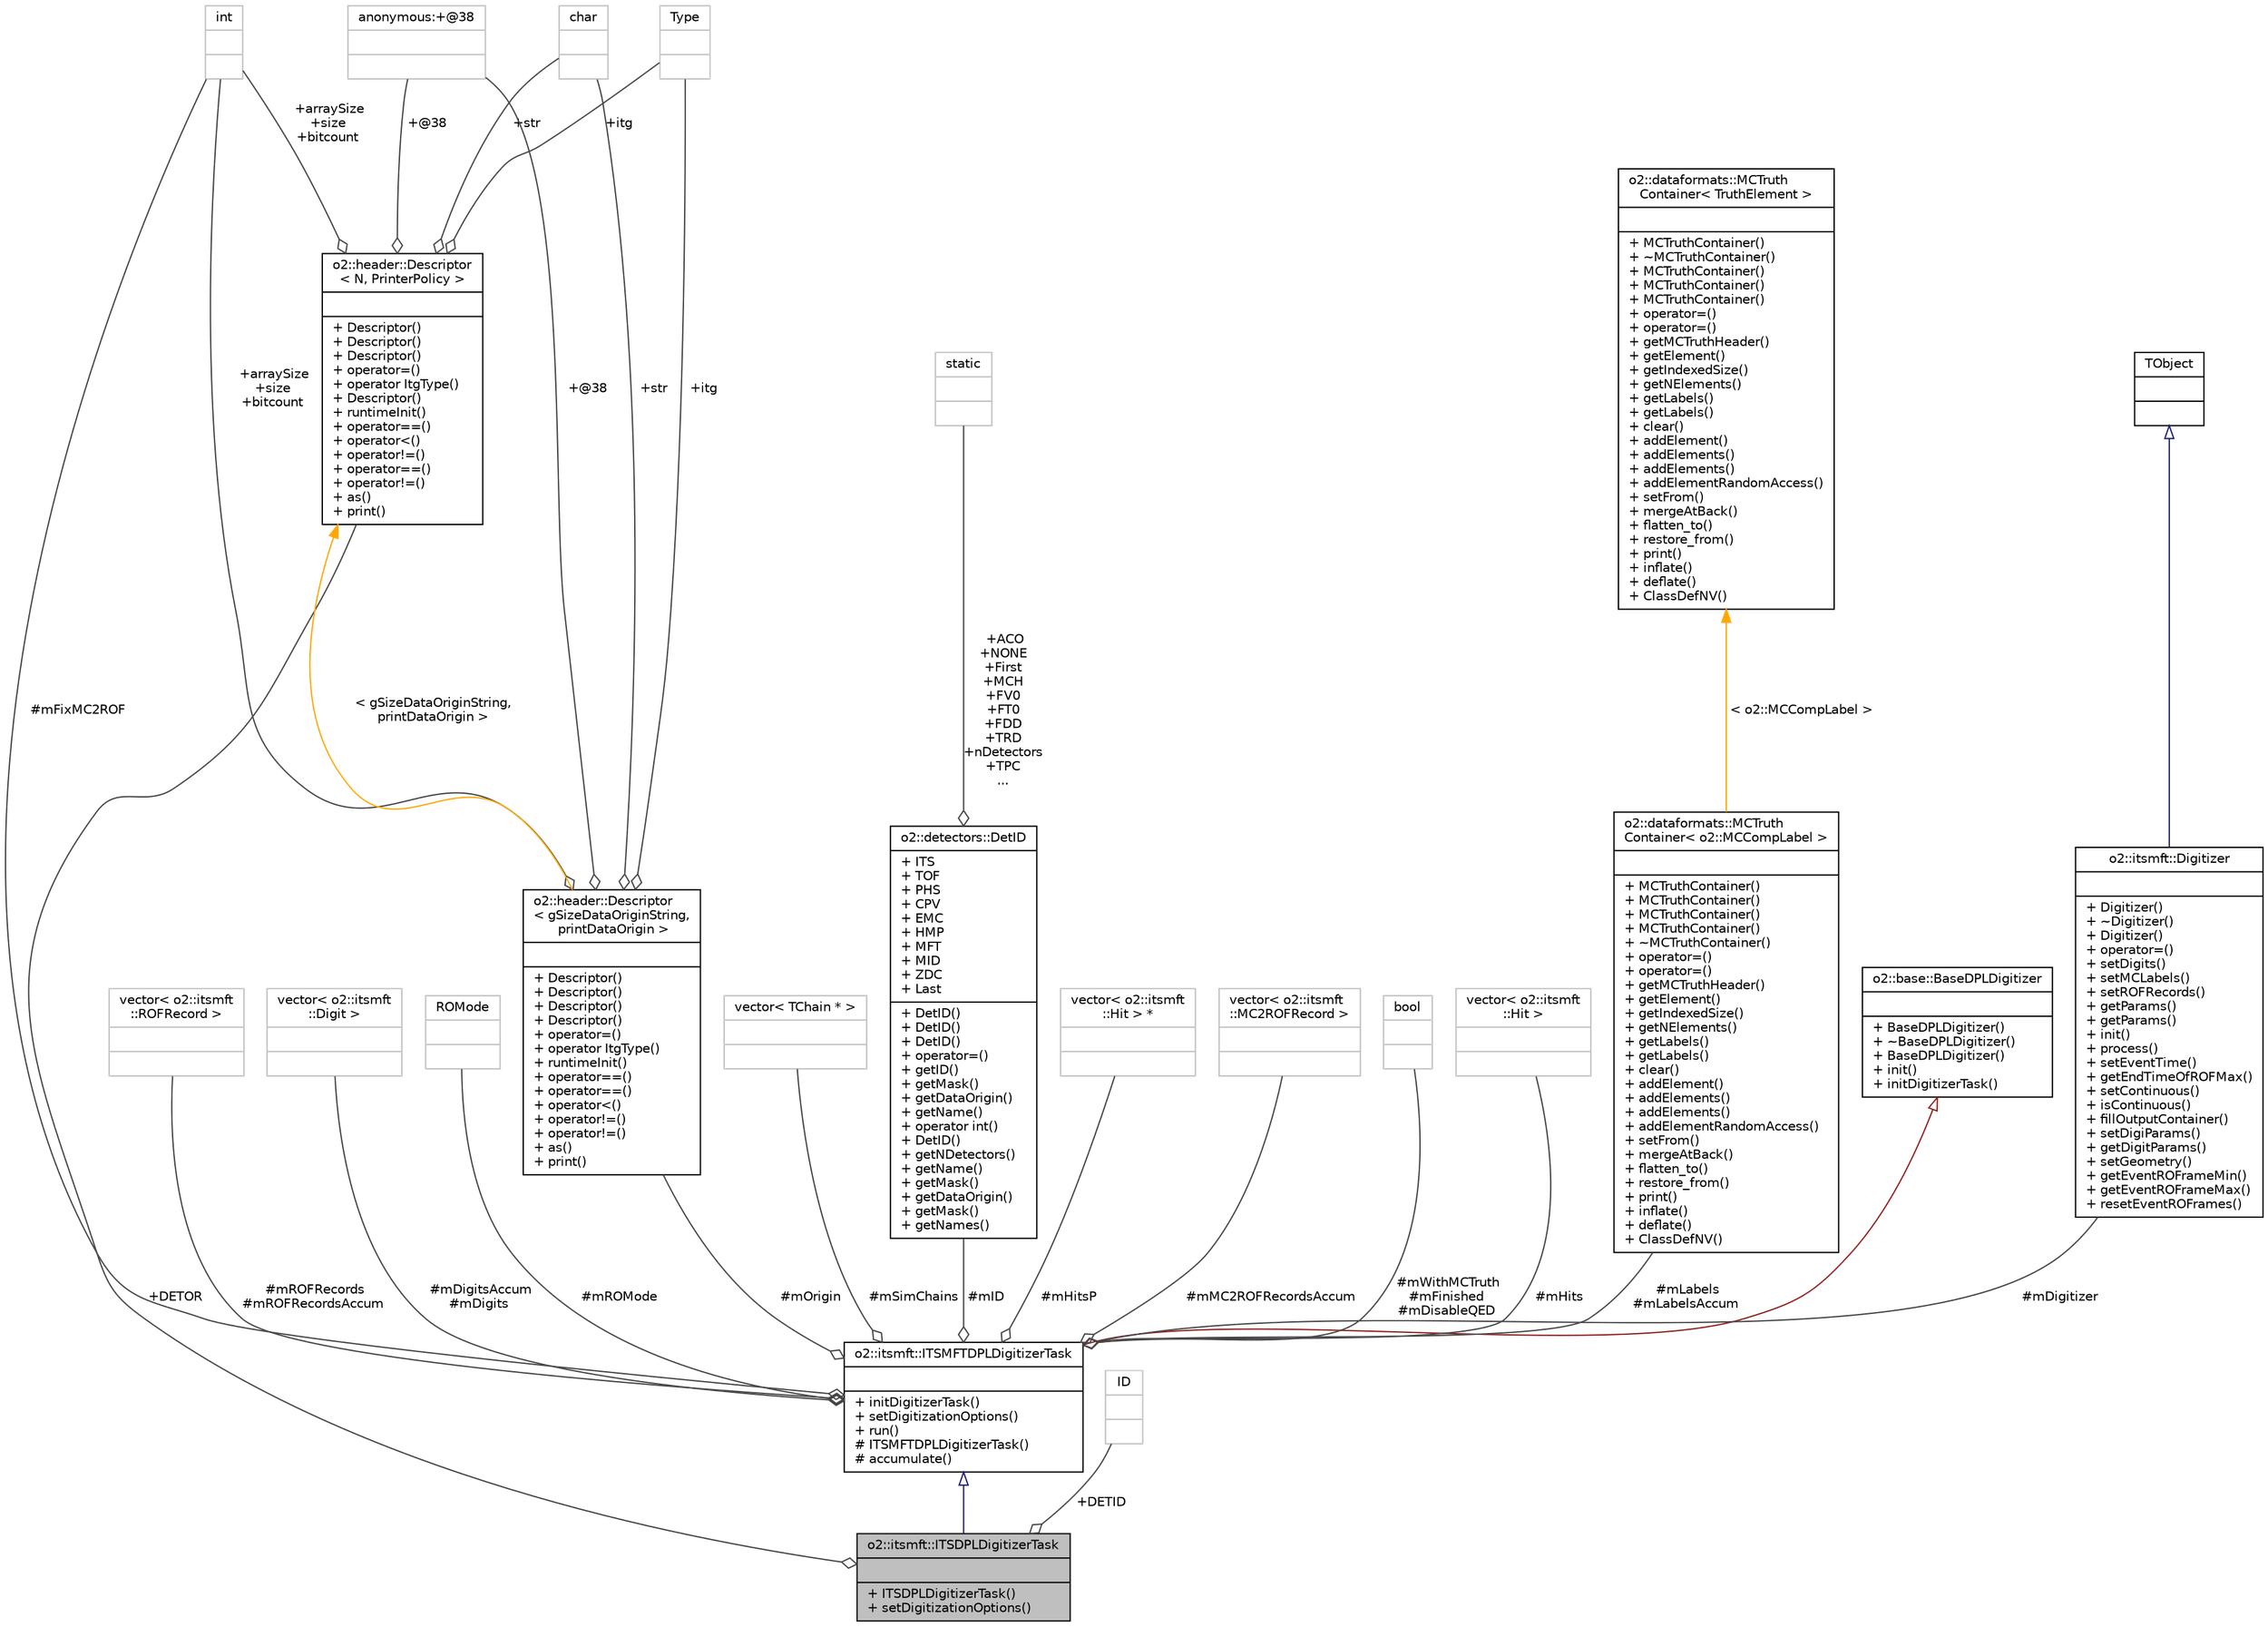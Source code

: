 digraph "o2::itsmft::ITSDPLDigitizerTask"
{
 // INTERACTIVE_SVG=YES
  bgcolor="transparent";
  edge [fontname="Helvetica",fontsize="10",labelfontname="Helvetica",labelfontsize="10"];
  node [fontname="Helvetica",fontsize="10",shape=record];
  Node3 [label="{o2::itsmft::ITSDPLDigitizerTask\n||+ ITSDPLDigitizerTask()\l+ setDigitizationOptions()\l}",height=0.2,width=0.4,color="black", fillcolor="grey75", style="filled", fontcolor="black"];
  Node4 -> Node3 [dir="back",color="midnightblue",fontsize="10",style="solid",arrowtail="onormal",fontname="Helvetica"];
  Node4 [label="{o2::itsmft::ITSMFTDPLDigitizerTask\n||+ initDigitizerTask()\l+ setDigitizationOptions()\l+ run()\l# ITSMFTDPLDigitizerTask()\l# accumulate()\l}",height=0.2,width=0.4,color="black",URL="$dd/d3a/classo2_1_1itsmft_1_1ITSMFTDPLDigitizerTask.html"];
  Node5 -> Node4 [dir="back",color="firebrick4",fontsize="10",style="solid",arrowtail="onormal",fontname="Helvetica"];
  Node5 [label="{o2::base::BaseDPLDigitizer\n||+ BaseDPLDigitizer()\l+ ~BaseDPLDigitizer()\l+ BaseDPLDigitizer()\l+ init()\l+ initDigitizerTask()\l}",height=0.2,width=0.4,color="black",URL="$de/de1/classo2_1_1base_1_1BaseDPLDigitizer.html"];
  Node6 -> Node4 [color="grey25",fontsize="10",style="solid",label=" #mDigitizer" ,arrowhead="odiamond",fontname="Helvetica"];
  Node6 [label="{o2::itsmft::Digitizer\n||+ Digitizer()\l+ ~Digitizer()\l+ Digitizer()\l+ operator=()\l+ setDigits()\l+ setMCLabels()\l+ setROFRecords()\l+ getParams()\l+ getParams()\l+ init()\l+ process()\l+ setEventTime()\l+ getEndTimeOfROFMax()\l+ setContinuous()\l+ isContinuous()\l+ fillOutputContainer()\l+ setDigiParams()\l+ getDigitParams()\l+ setGeometry()\l+ getEventROFrameMin()\l+ getEventROFrameMax()\l+ resetEventROFrames()\l}",height=0.2,width=0.4,color="black",URL="$d0/d77/classo2_1_1itsmft_1_1Digitizer.html"];
  Node7 -> Node6 [dir="back",color="midnightblue",fontsize="10",style="solid",arrowtail="onormal",fontname="Helvetica"];
  Node7 [label="{TObject\n||}",height=0.2,width=0.4,color="black",URL="$d5/d0f/classTObject.html"];
  Node8 -> Node4 [color="grey25",fontsize="10",style="solid",label=" #mROFRecords\n#mROFRecordsAccum" ,arrowhead="odiamond",fontname="Helvetica"];
  Node8 [label="{vector\< o2::itsmft\l::ROFRecord \>\n||}",height=0.2,width=0.4,color="grey75"];
  Node9 -> Node4 [color="grey25",fontsize="10",style="solid",label=" #mDigitsAccum\n#mDigits" ,arrowhead="odiamond",fontname="Helvetica"];
  Node9 [label="{vector\< o2::itsmft\l::Digit \>\n||}",height=0.2,width=0.4,color="grey75"];
  Node10 -> Node4 [color="grey25",fontsize="10",style="solid",label=" #mROMode" ,arrowhead="odiamond",fontname="Helvetica"];
  Node10 [label="{ROMode\n||}",height=0.2,width=0.4,color="grey75"];
  Node11 -> Node4 [color="grey25",fontsize="10",style="solid",label=" #mOrigin" ,arrowhead="odiamond",fontname="Helvetica"];
  Node11 [label="{o2::header::Descriptor\l\< gSizeDataOriginString,\l printDataOrigin \>\n||+ Descriptor()\l+ Descriptor()\l+ Descriptor()\l+ Descriptor()\l+ operator=()\l+ operator ItgType()\l+ runtimeInit()\l+ operator==()\l+ operator==()\l+ operator\<()\l+ operator!=()\l+ operator!=()\l+ as()\l+ print()\l}",height=0.2,width=0.4,color="black",URL="$d9/db3/structo2_1_1header_1_1Descriptor.html"];
  Node12 -> Node11 [color="grey25",fontsize="10",style="solid",label=" +itg" ,arrowhead="odiamond",fontname="Helvetica"];
  Node12 [label="{Type\n||}",height=0.2,width=0.4,color="grey75"];
  Node13 -> Node11 [color="grey25",fontsize="10",style="solid",label=" +str" ,arrowhead="odiamond",fontname="Helvetica"];
  Node13 [label="{char\n||}",height=0.2,width=0.4,color="grey75"];
  Node14 -> Node11 [color="grey25",fontsize="10",style="solid",label=" +arraySize\n+size\n+bitcount" ,arrowhead="odiamond",fontname="Helvetica"];
  Node14 [label="{int\n||}",height=0.2,width=0.4,color="grey75"];
  Node15 -> Node11 [color="grey25",fontsize="10",style="solid",label=" +@38" ,arrowhead="odiamond",fontname="Helvetica"];
  Node15 [label="{anonymous:+@38\n||}",height=0.2,width=0.4,color="grey75"];
  Node16 -> Node11 [dir="back",color="orange",fontsize="10",style="solid",label=" \< gSizeDataOriginString,\l printDataOrigin \>" ,fontname="Helvetica"];
  Node16 [label="{o2::header::Descriptor\l\< N, PrinterPolicy \>\n||+ Descriptor()\l+ Descriptor()\l+ Descriptor()\l+ operator=()\l+ operator ItgType()\l+ Descriptor()\l+ runtimeInit()\l+ operator==()\l+ operator\<()\l+ operator!=()\l+ operator==()\l+ operator!=()\l+ as()\l+ print()\l}",height=0.2,width=0.4,color="black",URL="$d9/db3/structo2_1_1header_1_1Descriptor.html"];
  Node12 -> Node16 [color="grey25",fontsize="10",style="solid",label=" +itg" ,arrowhead="odiamond",fontname="Helvetica"];
  Node13 -> Node16 [color="grey25",fontsize="10",style="solid",label=" +str" ,arrowhead="odiamond",fontname="Helvetica"];
  Node14 -> Node16 [color="grey25",fontsize="10",style="solid",label=" +arraySize\n+size\n+bitcount" ,arrowhead="odiamond",fontname="Helvetica"];
  Node15 -> Node16 [color="grey25",fontsize="10",style="solid",label=" +@38" ,arrowhead="odiamond",fontname="Helvetica"];
  Node17 -> Node4 [color="grey25",fontsize="10",style="solid",label=" #mID" ,arrowhead="odiamond",fontname="Helvetica"];
  Node17 [label="{o2::detectors::DetID\n|+ ITS\l+ TOF\l+ PHS\l+ CPV\l+ EMC\l+ HMP\l+ MFT\l+ MID\l+ ZDC\l+ Last\l|+ DetID()\l+ DetID()\l+ DetID()\l+ operator=()\l+ getID()\l+ getMask()\l+ getDataOrigin()\l+ getName()\l+ operator int()\l+ DetID()\l+ getNDetectors()\l+ getName()\l+ getMask()\l+ getDataOrigin()\l+ getMask()\l+ getNames()\l}",height=0.2,width=0.4,color="black",URL="$d6/dd5/classo2_1_1detectors_1_1DetID.html",tooltip="Static class with identifiers, bitmasks and names for ALICE detectors. "];
  Node18 -> Node17 [color="grey25",fontsize="10",style="solid",label=" +ACO\n+NONE\n+First\n+MCH\n+FV0\n+FT0\n+FDD\n+TRD\n+nDetectors\n+TPC\n..." ,arrowhead="odiamond",fontname="Helvetica"];
  Node18 [label="{static\n||}",height=0.2,width=0.4,color="grey75"];
  Node19 -> Node4 [color="grey25",fontsize="10",style="solid",label=" #mSimChains" ,arrowhead="odiamond",fontname="Helvetica"];
  Node19 [label="{vector\< TChain * \>\n||}",height=0.2,width=0.4,color="grey75"];
  Node20 -> Node4 [color="grey25",fontsize="10",style="solid",label=" #mLabels\n#mLabelsAccum" ,arrowhead="odiamond",fontname="Helvetica"];
  Node20 [label="{o2::dataformats::MCTruth\lContainer\< o2::MCCompLabel \>\n||+ MCTruthContainer()\l+ MCTruthContainer()\l+ MCTruthContainer()\l+ MCTruthContainer()\l+ ~MCTruthContainer()\l+ operator=()\l+ operator=()\l+ getMCTruthHeader()\l+ getElement()\l+ getIndexedSize()\l+ getNElements()\l+ getLabels()\l+ getLabels()\l+ clear()\l+ addElement()\l+ addElements()\l+ addElements()\l+ addElementRandomAccess()\l+ setFrom()\l+ mergeAtBack()\l+ flatten_to()\l+ restore_from()\l+ print()\l+ inflate()\l+ deflate()\l+ ClassDefNV()\l}",height=0.2,width=0.4,color="black",URL="$dc/daa/classo2_1_1dataformats_1_1MCTruthContainer.html"];
  Node21 -> Node20 [dir="back",color="orange",fontsize="10",style="solid",label=" \< o2::MCCompLabel \>" ,fontname="Helvetica"];
  Node21 [label="{o2::dataformats::MCTruth\lContainer\< TruthElement \>\n||+ MCTruthContainer()\l+ ~MCTruthContainer()\l+ MCTruthContainer()\l+ MCTruthContainer()\l+ MCTruthContainer()\l+ operator=()\l+ operator=()\l+ getMCTruthHeader()\l+ getElement()\l+ getIndexedSize()\l+ getNElements()\l+ getLabels()\l+ getLabels()\l+ clear()\l+ addElement()\l+ addElements()\l+ addElements()\l+ addElementRandomAccess()\l+ setFrom()\l+ mergeAtBack()\l+ flatten_to()\l+ restore_from()\l+ print()\l+ inflate()\l+ deflate()\l+ ClassDefNV()\l}",height=0.2,width=0.4,color="black",URL="$dc/daa/classo2_1_1dataformats_1_1MCTruthContainer.html",tooltip="A container to hold and manage MC truth information/labels. "];
  Node14 -> Node4 [color="grey25",fontsize="10",style="solid",label=" #mFixMC2ROF" ,arrowhead="odiamond",fontname="Helvetica"];
  Node22 -> Node4 [color="grey25",fontsize="10",style="solid",label=" #mHitsP" ,arrowhead="odiamond",fontname="Helvetica"];
  Node22 [label="{vector\< o2::itsmft\l::Hit \> *\n||}",height=0.2,width=0.4,color="grey75"];
  Node23 -> Node4 [color="grey25",fontsize="10",style="solid",label=" #mMC2ROFRecordsAccum" ,arrowhead="odiamond",fontname="Helvetica"];
  Node23 [label="{vector\< o2::itsmft\l::MC2ROFRecord \>\n||}",height=0.2,width=0.4,color="grey75"];
  Node24 -> Node4 [color="grey25",fontsize="10",style="solid",label=" #mWithMCTruth\n#mFinished\n#mDisableQED" ,arrowhead="odiamond",fontname="Helvetica"];
  Node24 [label="{bool\n||}",height=0.2,width=0.4,color="grey75"];
  Node25 -> Node4 [color="grey25",fontsize="10",style="solid",label=" #mHits" ,arrowhead="odiamond",fontname="Helvetica"];
  Node25 [label="{vector\< o2::itsmft\l::Hit \>\n||}",height=0.2,width=0.4,color="grey75"];
  Node26 -> Node3 [color="grey25",fontsize="10",style="solid",label=" +DETID" ,arrowhead="odiamond",fontname="Helvetica"];
  Node26 [label="{ID\n||}",height=0.2,width=0.4,color="grey75"];
  Node16 -> Node3 [color="grey25",fontsize="10",style="solid",label=" +DETOR" ,arrowhead="odiamond",fontname="Helvetica"];
}
